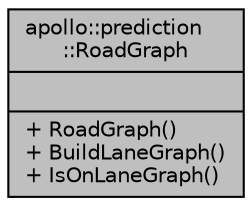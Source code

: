 digraph "apollo::prediction::RoadGraph"
{
  edge [fontname="Helvetica",fontsize="10",labelfontname="Helvetica",labelfontsize="10"];
  node [fontname="Helvetica",fontsize="10",shape=record];
  Node1 [label="{apollo::prediction\l::RoadGraph\n||+ RoadGraph()\l+ BuildLaneGraph()\l+ IsOnLaneGraph()\l}",height=0.2,width=0.4,color="black", fillcolor="grey75", style="filled" fontcolor="black"];
}

